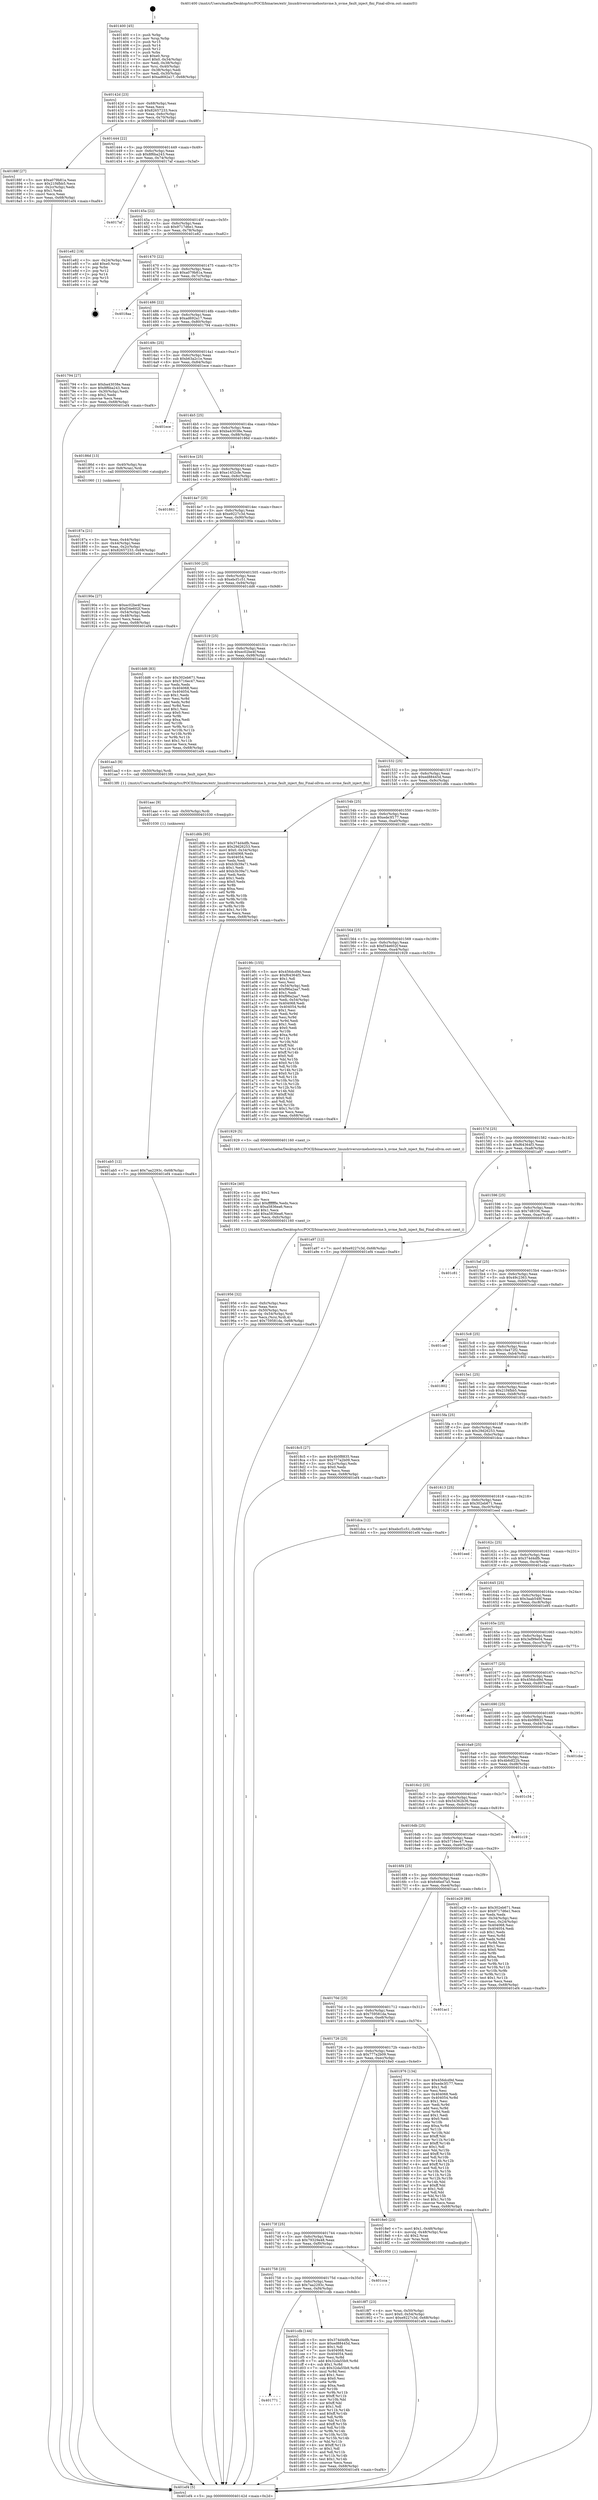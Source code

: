 digraph "0x401400" {
  label = "0x401400 (/mnt/c/Users/mathe/Desktop/tcc/POCII/binaries/extr_linuxdriversnvmehostnvme.h_nvme_fault_inject_fini_Final-ollvm.out::main(0))"
  labelloc = "t"
  node[shape=record]

  Entry [label="",width=0.3,height=0.3,shape=circle,fillcolor=black,style=filled]
  "0x40142d" [label="{
     0x40142d [23]\l
     | [instrs]\l
     &nbsp;&nbsp;0x40142d \<+3\>: mov -0x68(%rbp),%eax\l
     &nbsp;&nbsp;0x401430 \<+2\>: mov %eax,%ecx\l
     &nbsp;&nbsp;0x401432 \<+6\>: sub $0x82657233,%ecx\l
     &nbsp;&nbsp;0x401438 \<+3\>: mov %eax,-0x6c(%rbp)\l
     &nbsp;&nbsp;0x40143b \<+3\>: mov %ecx,-0x70(%rbp)\l
     &nbsp;&nbsp;0x40143e \<+6\>: je 000000000040188f \<main+0x48f\>\l
  }"]
  "0x40188f" [label="{
     0x40188f [27]\l
     | [instrs]\l
     &nbsp;&nbsp;0x40188f \<+5\>: mov $0xa079b81a,%eax\l
     &nbsp;&nbsp;0x401894 \<+5\>: mov $0x21f4fbb5,%ecx\l
     &nbsp;&nbsp;0x401899 \<+3\>: mov -0x2c(%rbp),%edx\l
     &nbsp;&nbsp;0x40189c \<+3\>: cmp $0x1,%edx\l
     &nbsp;&nbsp;0x40189f \<+3\>: cmovl %ecx,%eax\l
     &nbsp;&nbsp;0x4018a2 \<+3\>: mov %eax,-0x68(%rbp)\l
     &nbsp;&nbsp;0x4018a5 \<+5\>: jmp 0000000000401ef4 \<main+0xaf4\>\l
  }"]
  "0x401444" [label="{
     0x401444 [22]\l
     | [instrs]\l
     &nbsp;&nbsp;0x401444 \<+5\>: jmp 0000000000401449 \<main+0x49\>\l
     &nbsp;&nbsp;0x401449 \<+3\>: mov -0x6c(%rbp),%eax\l
     &nbsp;&nbsp;0x40144c \<+5\>: sub $0x8f6ba243,%eax\l
     &nbsp;&nbsp;0x401451 \<+3\>: mov %eax,-0x74(%rbp)\l
     &nbsp;&nbsp;0x401454 \<+6\>: je 00000000004017af \<main+0x3af\>\l
  }"]
  Exit [label="",width=0.3,height=0.3,shape=circle,fillcolor=black,style=filled,peripheries=2]
  "0x4017af" [label="{
     0x4017af\l
  }", style=dashed]
  "0x40145a" [label="{
     0x40145a [22]\l
     | [instrs]\l
     &nbsp;&nbsp;0x40145a \<+5\>: jmp 000000000040145f \<main+0x5f\>\l
     &nbsp;&nbsp;0x40145f \<+3\>: mov -0x6c(%rbp),%eax\l
     &nbsp;&nbsp;0x401462 \<+5\>: sub $0x9717d6e1,%eax\l
     &nbsp;&nbsp;0x401467 \<+3\>: mov %eax,-0x78(%rbp)\l
     &nbsp;&nbsp;0x40146a \<+6\>: je 0000000000401e82 \<main+0xa82\>\l
  }"]
  "0x401771" [label="{
     0x401771\l
  }", style=dashed]
  "0x401e82" [label="{
     0x401e82 [19]\l
     | [instrs]\l
     &nbsp;&nbsp;0x401e82 \<+3\>: mov -0x24(%rbp),%eax\l
     &nbsp;&nbsp;0x401e85 \<+7\>: add $0xe0,%rsp\l
     &nbsp;&nbsp;0x401e8c \<+1\>: pop %rbx\l
     &nbsp;&nbsp;0x401e8d \<+2\>: pop %r12\l
     &nbsp;&nbsp;0x401e8f \<+2\>: pop %r14\l
     &nbsp;&nbsp;0x401e91 \<+2\>: pop %r15\l
     &nbsp;&nbsp;0x401e93 \<+1\>: pop %rbp\l
     &nbsp;&nbsp;0x401e94 \<+1\>: ret\l
  }"]
  "0x401470" [label="{
     0x401470 [22]\l
     | [instrs]\l
     &nbsp;&nbsp;0x401470 \<+5\>: jmp 0000000000401475 \<main+0x75\>\l
     &nbsp;&nbsp;0x401475 \<+3\>: mov -0x6c(%rbp),%eax\l
     &nbsp;&nbsp;0x401478 \<+5\>: sub $0xa079b81a,%eax\l
     &nbsp;&nbsp;0x40147d \<+3\>: mov %eax,-0x7c(%rbp)\l
     &nbsp;&nbsp;0x401480 \<+6\>: je 00000000004018aa \<main+0x4aa\>\l
  }"]
  "0x401cdb" [label="{
     0x401cdb [144]\l
     | [instrs]\l
     &nbsp;&nbsp;0x401cdb \<+5\>: mov $0x374d4dfb,%eax\l
     &nbsp;&nbsp;0x401ce0 \<+5\>: mov $0xed88445d,%ecx\l
     &nbsp;&nbsp;0x401ce5 \<+2\>: mov $0x1,%dl\l
     &nbsp;&nbsp;0x401ce7 \<+7\>: mov 0x404068,%esi\l
     &nbsp;&nbsp;0x401cee \<+7\>: mov 0x404054,%edi\l
     &nbsp;&nbsp;0x401cf5 \<+3\>: mov %esi,%r8d\l
     &nbsp;&nbsp;0x401cf8 \<+7\>: add $0x32da55b9,%r8d\l
     &nbsp;&nbsp;0x401cff \<+4\>: sub $0x1,%r8d\l
     &nbsp;&nbsp;0x401d03 \<+7\>: sub $0x32da55b9,%r8d\l
     &nbsp;&nbsp;0x401d0a \<+4\>: imul %r8d,%esi\l
     &nbsp;&nbsp;0x401d0e \<+3\>: and $0x1,%esi\l
     &nbsp;&nbsp;0x401d11 \<+3\>: cmp $0x0,%esi\l
     &nbsp;&nbsp;0x401d14 \<+4\>: sete %r9b\l
     &nbsp;&nbsp;0x401d18 \<+3\>: cmp $0xa,%edi\l
     &nbsp;&nbsp;0x401d1b \<+4\>: setl %r10b\l
     &nbsp;&nbsp;0x401d1f \<+3\>: mov %r9b,%r11b\l
     &nbsp;&nbsp;0x401d22 \<+4\>: xor $0xff,%r11b\l
     &nbsp;&nbsp;0x401d26 \<+3\>: mov %r10b,%bl\l
     &nbsp;&nbsp;0x401d29 \<+3\>: xor $0xff,%bl\l
     &nbsp;&nbsp;0x401d2c \<+3\>: xor $0x1,%dl\l
     &nbsp;&nbsp;0x401d2f \<+3\>: mov %r11b,%r14b\l
     &nbsp;&nbsp;0x401d32 \<+4\>: and $0xff,%r14b\l
     &nbsp;&nbsp;0x401d36 \<+3\>: and %dl,%r9b\l
     &nbsp;&nbsp;0x401d39 \<+3\>: mov %bl,%r15b\l
     &nbsp;&nbsp;0x401d3c \<+4\>: and $0xff,%r15b\l
     &nbsp;&nbsp;0x401d40 \<+3\>: and %dl,%r10b\l
     &nbsp;&nbsp;0x401d43 \<+3\>: or %r9b,%r14b\l
     &nbsp;&nbsp;0x401d46 \<+3\>: or %r10b,%r15b\l
     &nbsp;&nbsp;0x401d49 \<+3\>: xor %r15b,%r14b\l
     &nbsp;&nbsp;0x401d4c \<+3\>: or %bl,%r11b\l
     &nbsp;&nbsp;0x401d4f \<+4\>: xor $0xff,%r11b\l
     &nbsp;&nbsp;0x401d53 \<+3\>: or $0x1,%dl\l
     &nbsp;&nbsp;0x401d56 \<+3\>: and %dl,%r11b\l
     &nbsp;&nbsp;0x401d59 \<+3\>: or %r11b,%r14b\l
     &nbsp;&nbsp;0x401d5c \<+4\>: test $0x1,%r14b\l
     &nbsp;&nbsp;0x401d60 \<+3\>: cmovne %ecx,%eax\l
     &nbsp;&nbsp;0x401d63 \<+3\>: mov %eax,-0x68(%rbp)\l
     &nbsp;&nbsp;0x401d66 \<+5\>: jmp 0000000000401ef4 \<main+0xaf4\>\l
  }"]
  "0x4018aa" [label="{
     0x4018aa\l
  }", style=dashed]
  "0x401486" [label="{
     0x401486 [22]\l
     | [instrs]\l
     &nbsp;&nbsp;0x401486 \<+5\>: jmp 000000000040148b \<main+0x8b\>\l
     &nbsp;&nbsp;0x40148b \<+3\>: mov -0x6c(%rbp),%eax\l
     &nbsp;&nbsp;0x40148e \<+5\>: sub $0xad692a17,%eax\l
     &nbsp;&nbsp;0x401493 \<+3\>: mov %eax,-0x80(%rbp)\l
     &nbsp;&nbsp;0x401496 \<+6\>: je 0000000000401794 \<main+0x394\>\l
  }"]
  "0x401758" [label="{
     0x401758 [25]\l
     | [instrs]\l
     &nbsp;&nbsp;0x401758 \<+5\>: jmp 000000000040175d \<main+0x35d\>\l
     &nbsp;&nbsp;0x40175d \<+3\>: mov -0x6c(%rbp),%eax\l
     &nbsp;&nbsp;0x401760 \<+5\>: sub $0x7aa2293c,%eax\l
     &nbsp;&nbsp;0x401765 \<+6\>: mov %eax,-0xf4(%rbp)\l
     &nbsp;&nbsp;0x40176b \<+6\>: je 0000000000401cdb \<main+0x8db\>\l
  }"]
  "0x401794" [label="{
     0x401794 [27]\l
     | [instrs]\l
     &nbsp;&nbsp;0x401794 \<+5\>: mov $0xba43038e,%eax\l
     &nbsp;&nbsp;0x401799 \<+5\>: mov $0x8f6ba243,%ecx\l
     &nbsp;&nbsp;0x40179e \<+3\>: mov -0x30(%rbp),%edx\l
     &nbsp;&nbsp;0x4017a1 \<+3\>: cmp $0x2,%edx\l
     &nbsp;&nbsp;0x4017a4 \<+3\>: cmovne %ecx,%eax\l
     &nbsp;&nbsp;0x4017a7 \<+3\>: mov %eax,-0x68(%rbp)\l
     &nbsp;&nbsp;0x4017aa \<+5\>: jmp 0000000000401ef4 \<main+0xaf4\>\l
  }"]
  "0x40149c" [label="{
     0x40149c [25]\l
     | [instrs]\l
     &nbsp;&nbsp;0x40149c \<+5\>: jmp 00000000004014a1 \<main+0xa1\>\l
     &nbsp;&nbsp;0x4014a1 \<+3\>: mov -0x6c(%rbp),%eax\l
     &nbsp;&nbsp;0x4014a4 \<+5\>: sub $0xb63a2c1e,%eax\l
     &nbsp;&nbsp;0x4014a9 \<+6\>: mov %eax,-0x84(%rbp)\l
     &nbsp;&nbsp;0x4014af \<+6\>: je 0000000000401ece \<main+0xace\>\l
  }"]
  "0x401ef4" [label="{
     0x401ef4 [5]\l
     | [instrs]\l
     &nbsp;&nbsp;0x401ef4 \<+5\>: jmp 000000000040142d \<main+0x2d\>\l
  }"]
  "0x401400" [label="{
     0x401400 [45]\l
     | [instrs]\l
     &nbsp;&nbsp;0x401400 \<+1\>: push %rbp\l
     &nbsp;&nbsp;0x401401 \<+3\>: mov %rsp,%rbp\l
     &nbsp;&nbsp;0x401404 \<+2\>: push %r15\l
     &nbsp;&nbsp;0x401406 \<+2\>: push %r14\l
     &nbsp;&nbsp;0x401408 \<+2\>: push %r12\l
     &nbsp;&nbsp;0x40140a \<+1\>: push %rbx\l
     &nbsp;&nbsp;0x40140b \<+7\>: sub $0xe0,%rsp\l
     &nbsp;&nbsp;0x401412 \<+7\>: movl $0x0,-0x34(%rbp)\l
     &nbsp;&nbsp;0x401419 \<+3\>: mov %edi,-0x38(%rbp)\l
     &nbsp;&nbsp;0x40141c \<+4\>: mov %rsi,-0x40(%rbp)\l
     &nbsp;&nbsp;0x401420 \<+3\>: mov -0x38(%rbp),%edi\l
     &nbsp;&nbsp;0x401423 \<+3\>: mov %edi,-0x30(%rbp)\l
     &nbsp;&nbsp;0x401426 \<+7\>: movl $0xad692a17,-0x68(%rbp)\l
  }"]
  "0x401cca" [label="{
     0x401cca\l
  }", style=dashed]
  "0x401ece" [label="{
     0x401ece\l
  }", style=dashed]
  "0x4014b5" [label="{
     0x4014b5 [25]\l
     | [instrs]\l
     &nbsp;&nbsp;0x4014b5 \<+5\>: jmp 00000000004014ba \<main+0xba\>\l
     &nbsp;&nbsp;0x4014ba \<+3\>: mov -0x6c(%rbp),%eax\l
     &nbsp;&nbsp;0x4014bd \<+5\>: sub $0xba43038e,%eax\l
     &nbsp;&nbsp;0x4014c2 \<+6\>: mov %eax,-0x88(%rbp)\l
     &nbsp;&nbsp;0x4014c8 \<+6\>: je 000000000040186d \<main+0x46d\>\l
  }"]
  "0x401ab5" [label="{
     0x401ab5 [12]\l
     | [instrs]\l
     &nbsp;&nbsp;0x401ab5 \<+7\>: movl $0x7aa2293c,-0x68(%rbp)\l
     &nbsp;&nbsp;0x401abc \<+5\>: jmp 0000000000401ef4 \<main+0xaf4\>\l
  }"]
  "0x40186d" [label="{
     0x40186d [13]\l
     | [instrs]\l
     &nbsp;&nbsp;0x40186d \<+4\>: mov -0x40(%rbp),%rax\l
     &nbsp;&nbsp;0x401871 \<+4\>: mov 0x8(%rax),%rdi\l
     &nbsp;&nbsp;0x401875 \<+5\>: call 0000000000401060 \<atoi@plt\>\l
     | [calls]\l
     &nbsp;&nbsp;0x401060 \{1\} (unknown)\l
  }"]
  "0x4014ce" [label="{
     0x4014ce [25]\l
     | [instrs]\l
     &nbsp;&nbsp;0x4014ce \<+5\>: jmp 00000000004014d3 \<main+0xd3\>\l
     &nbsp;&nbsp;0x4014d3 \<+3\>: mov -0x6c(%rbp),%eax\l
     &nbsp;&nbsp;0x4014d6 \<+5\>: sub $0xe1452cfe,%eax\l
     &nbsp;&nbsp;0x4014db \<+6\>: mov %eax,-0x8c(%rbp)\l
     &nbsp;&nbsp;0x4014e1 \<+6\>: je 0000000000401861 \<main+0x461\>\l
  }"]
  "0x40187a" [label="{
     0x40187a [21]\l
     | [instrs]\l
     &nbsp;&nbsp;0x40187a \<+3\>: mov %eax,-0x44(%rbp)\l
     &nbsp;&nbsp;0x40187d \<+3\>: mov -0x44(%rbp),%eax\l
     &nbsp;&nbsp;0x401880 \<+3\>: mov %eax,-0x2c(%rbp)\l
     &nbsp;&nbsp;0x401883 \<+7\>: movl $0x82657233,-0x68(%rbp)\l
     &nbsp;&nbsp;0x40188a \<+5\>: jmp 0000000000401ef4 \<main+0xaf4\>\l
  }"]
  "0x401aac" [label="{
     0x401aac [9]\l
     | [instrs]\l
     &nbsp;&nbsp;0x401aac \<+4\>: mov -0x50(%rbp),%rdi\l
     &nbsp;&nbsp;0x401ab0 \<+5\>: call 0000000000401030 \<free@plt\>\l
     | [calls]\l
     &nbsp;&nbsp;0x401030 \{1\} (unknown)\l
  }"]
  "0x401861" [label="{
     0x401861\l
  }", style=dashed]
  "0x4014e7" [label="{
     0x4014e7 [25]\l
     | [instrs]\l
     &nbsp;&nbsp;0x4014e7 \<+5\>: jmp 00000000004014ec \<main+0xec\>\l
     &nbsp;&nbsp;0x4014ec \<+3\>: mov -0x6c(%rbp),%eax\l
     &nbsp;&nbsp;0x4014ef \<+5\>: sub $0xe9227c3d,%eax\l
     &nbsp;&nbsp;0x4014f4 \<+6\>: mov %eax,-0x90(%rbp)\l
     &nbsp;&nbsp;0x4014fa \<+6\>: je 000000000040190e \<main+0x50e\>\l
  }"]
  "0x401956" [label="{
     0x401956 [32]\l
     | [instrs]\l
     &nbsp;&nbsp;0x401956 \<+6\>: mov -0xfc(%rbp),%ecx\l
     &nbsp;&nbsp;0x40195c \<+3\>: imul %eax,%ecx\l
     &nbsp;&nbsp;0x40195f \<+4\>: mov -0x50(%rbp),%rsi\l
     &nbsp;&nbsp;0x401963 \<+4\>: movslq -0x54(%rbp),%rdi\l
     &nbsp;&nbsp;0x401967 \<+3\>: mov %ecx,(%rsi,%rdi,4)\l
     &nbsp;&nbsp;0x40196a \<+7\>: movl $0x759581da,-0x68(%rbp)\l
     &nbsp;&nbsp;0x401971 \<+5\>: jmp 0000000000401ef4 \<main+0xaf4\>\l
  }"]
  "0x40190e" [label="{
     0x40190e [27]\l
     | [instrs]\l
     &nbsp;&nbsp;0x40190e \<+5\>: mov $0xec02be4f,%eax\l
     &nbsp;&nbsp;0x401913 \<+5\>: mov $0xf34e602f,%ecx\l
     &nbsp;&nbsp;0x401918 \<+3\>: mov -0x54(%rbp),%edx\l
     &nbsp;&nbsp;0x40191b \<+3\>: cmp -0x48(%rbp),%edx\l
     &nbsp;&nbsp;0x40191e \<+3\>: cmovl %ecx,%eax\l
     &nbsp;&nbsp;0x401921 \<+3\>: mov %eax,-0x68(%rbp)\l
     &nbsp;&nbsp;0x401924 \<+5\>: jmp 0000000000401ef4 \<main+0xaf4\>\l
  }"]
  "0x401500" [label="{
     0x401500 [25]\l
     | [instrs]\l
     &nbsp;&nbsp;0x401500 \<+5\>: jmp 0000000000401505 \<main+0x105\>\l
     &nbsp;&nbsp;0x401505 \<+3\>: mov -0x6c(%rbp),%eax\l
     &nbsp;&nbsp;0x401508 \<+5\>: sub $0xebcf1c51,%eax\l
     &nbsp;&nbsp;0x40150d \<+6\>: mov %eax,-0x94(%rbp)\l
     &nbsp;&nbsp;0x401513 \<+6\>: je 0000000000401dd6 \<main+0x9d6\>\l
  }"]
  "0x40192e" [label="{
     0x40192e [40]\l
     | [instrs]\l
     &nbsp;&nbsp;0x40192e \<+5\>: mov $0x2,%ecx\l
     &nbsp;&nbsp;0x401933 \<+1\>: cltd\l
     &nbsp;&nbsp;0x401934 \<+2\>: idiv %ecx\l
     &nbsp;&nbsp;0x401936 \<+6\>: imul $0xfffffffe,%edx,%ecx\l
     &nbsp;&nbsp;0x40193c \<+6\>: sub $0xa5836ea6,%ecx\l
     &nbsp;&nbsp;0x401942 \<+3\>: add $0x1,%ecx\l
     &nbsp;&nbsp;0x401945 \<+6\>: add $0xa5836ea6,%ecx\l
     &nbsp;&nbsp;0x40194b \<+6\>: mov %ecx,-0xfc(%rbp)\l
     &nbsp;&nbsp;0x401951 \<+5\>: call 0000000000401160 \<next_i\>\l
     | [calls]\l
     &nbsp;&nbsp;0x401160 \{1\} (/mnt/c/Users/mathe/Desktop/tcc/POCII/binaries/extr_linuxdriversnvmehostnvme.h_nvme_fault_inject_fini_Final-ollvm.out::next_i)\l
  }"]
  "0x401dd6" [label="{
     0x401dd6 [83]\l
     | [instrs]\l
     &nbsp;&nbsp;0x401dd6 \<+5\>: mov $0x302eb671,%eax\l
     &nbsp;&nbsp;0x401ddb \<+5\>: mov $0x5716ec47,%ecx\l
     &nbsp;&nbsp;0x401de0 \<+2\>: xor %edx,%edx\l
     &nbsp;&nbsp;0x401de2 \<+7\>: mov 0x404068,%esi\l
     &nbsp;&nbsp;0x401de9 \<+7\>: mov 0x404054,%edi\l
     &nbsp;&nbsp;0x401df0 \<+3\>: sub $0x1,%edx\l
     &nbsp;&nbsp;0x401df3 \<+3\>: mov %esi,%r8d\l
     &nbsp;&nbsp;0x401df6 \<+3\>: add %edx,%r8d\l
     &nbsp;&nbsp;0x401df9 \<+4\>: imul %r8d,%esi\l
     &nbsp;&nbsp;0x401dfd \<+3\>: and $0x1,%esi\l
     &nbsp;&nbsp;0x401e00 \<+3\>: cmp $0x0,%esi\l
     &nbsp;&nbsp;0x401e03 \<+4\>: sete %r9b\l
     &nbsp;&nbsp;0x401e07 \<+3\>: cmp $0xa,%edi\l
     &nbsp;&nbsp;0x401e0a \<+4\>: setl %r10b\l
     &nbsp;&nbsp;0x401e0e \<+3\>: mov %r9b,%r11b\l
     &nbsp;&nbsp;0x401e11 \<+3\>: and %r10b,%r11b\l
     &nbsp;&nbsp;0x401e14 \<+3\>: xor %r10b,%r9b\l
     &nbsp;&nbsp;0x401e17 \<+3\>: or %r9b,%r11b\l
     &nbsp;&nbsp;0x401e1a \<+4\>: test $0x1,%r11b\l
     &nbsp;&nbsp;0x401e1e \<+3\>: cmovne %ecx,%eax\l
     &nbsp;&nbsp;0x401e21 \<+3\>: mov %eax,-0x68(%rbp)\l
     &nbsp;&nbsp;0x401e24 \<+5\>: jmp 0000000000401ef4 \<main+0xaf4\>\l
  }"]
  "0x401519" [label="{
     0x401519 [25]\l
     | [instrs]\l
     &nbsp;&nbsp;0x401519 \<+5\>: jmp 000000000040151e \<main+0x11e\>\l
     &nbsp;&nbsp;0x40151e \<+3\>: mov -0x6c(%rbp),%eax\l
     &nbsp;&nbsp;0x401521 \<+5\>: sub $0xec02be4f,%eax\l
     &nbsp;&nbsp;0x401526 \<+6\>: mov %eax,-0x98(%rbp)\l
     &nbsp;&nbsp;0x40152c \<+6\>: je 0000000000401aa3 \<main+0x6a3\>\l
  }"]
  "0x4018f7" [label="{
     0x4018f7 [23]\l
     | [instrs]\l
     &nbsp;&nbsp;0x4018f7 \<+4\>: mov %rax,-0x50(%rbp)\l
     &nbsp;&nbsp;0x4018fb \<+7\>: movl $0x0,-0x54(%rbp)\l
     &nbsp;&nbsp;0x401902 \<+7\>: movl $0xe9227c3d,-0x68(%rbp)\l
     &nbsp;&nbsp;0x401909 \<+5\>: jmp 0000000000401ef4 \<main+0xaf4\>\l
  }"]
  "0x401aa3" [label="{
     0x401aa3 [9]\l
     | [instrs]\l
     &nbsp;&nbsp;0x401aa3 \<+4\>: mov -0x50(%rbp),%rdi\l
     &nbsp;&nbsp;0x401aa7 \<+5\>: call 00000000004013f0 \<nvme_fault_inject_fini\>\l
     | [calls]\l
     &nbsp;&nbsp;0x4013f0 \{1\} (/mnt/c/Users/mathe/Desktop/tcc/POCII/binaries/extr_linuxdriversnvmehostnvme.h_nvme_fault_inject_fini_Final-ollvm.out::nvme_fault_inject_fini)\l
  }"]
  "0x401532" [label="{
     0x401532 [25]\l
     | [instrs]\l
     &nbsp;&nbsp;0x401532 \<+5\>: jmp 0000000000401537 \<main+0x137\>\l
     &nbsp;&nbsp;0x401537 \<+3\>: mov -0x6c(%rbp),%eax\l
     &nbsp;&nbsp;0x40153a \<+5\>: sub $0xed88445d,%eax\l
     &nbsp;&nbsp;0x40153f \<+6\>: mov %eax,-0x9c(%rbp)\l
     &nbsp;&nbsp;0x401545 \<+6\>: je 0000000000401d6b \<main+0x96b\>\l
  }"]
  "0x40173f" [label="{
     0x40173f [25]\l
     | [instrs]\l
     &nbsp;&nbsp;0x40173f \<+5\>: jmp 0000000000401744 \<main+0x344\>\l
     &nbsp;&nbsp;0x401744 \<+3\>: mov -0x6c(%rbp),%eax\l
     &nbsp;&nbsp;0x401747 \<+5\>: sub $0x79329e48,%eax\l
     &nbsp;&nbsp;0x40174c \<+6\>: mov %eax,-0xf0(%rbp)\l
     &nbsp;&nbsp;0x401752 \<+6\>: je 0000000000401cca \<main+0x8ca\>\l
  }"]
  "0x401d6b" [label="{
     0x401d6b [95]\l
     | [instrs]\l
     &nbsp;&nbsp;0x401d6b \<+5\>: mov $0x374d4dfb,%eax\l
     &nbsp;&nbsp;0x401d70 \<+5\>: mov $0x29d26253,%ecx\l
     &nbsp;&nbsp;0x401d75 \<+7\>: movl $0x0,-0x34(%rbp)\l
     &nbsp;&nbsp;0x401d7c \<+7\>: mov 0x404068,%edx\l
     &nbsp;&nbsp;0x401d83 \<+7\>: mov 0x404054,%esi\l
     &nbsp;&nbsp;0x401d8a \<+2\>: mov %edx,%edi\l
     &nbsp;&nbsp;0x401d8c \<+6\>: sub $0xb3b39a71,%edi\l
     &nbsp;&nbsp;0x401d92 \<+3\>: sub $0x1,%edi\l
     &nbsp;&nbsp;0x401d95 \<+6\>: add $0xb3b39a71,%edi\l
     &nbsp;&nbsp;0x401d9b \<+3\>: imul %edi,%edx\l
     &nbsp;&nbsp;0x401d9e \<+3\>: and $0x1,%edx\l
     &nbsp;&nbsp;0x401da1 \<+3\>: cmp $0x0,%edx\l
     &nbsp;&nbsp;0x401da4 \<+4\>: sete %r8b\l
     &nbsp;&nbsp;0x401da8 \<+3\>: cmp $0xa,%esi\l
     &nbsp;&nbsp;0x401dab \<+4\>: setl %r9b\l
     &nbsp;&nbsp;0x401daf \<+3\>: mov %r8b,%r10b\l
     &nbsp;&nbsp;0x401db2 \<+3\>: and %r9b,%r10b\l
     &nbsp;&nbsp;0x401db5 \<+3\>: xor %r9b,%r8b\l
     &nbsp;&nbsp;0x401db8 \<+3\>: or %r8b,%r10b\l
     &nbsp;&nbsp;0x401dbb \<+4\>: test $0x1,%r10b\l
     &nbsp;&nbsp;0x401dbf \<+3\>: cmovne %ecx,%eax\l
     &nbsp;&nbsp;0x401dc2 \<+3\>: mov %eax,-0x68(%rbp)\l
     &nbsp;&nbsp;0x401dc5 \<+5\>: jmp 0000000000401ef4 \<main+0xaf4\>\l
  }"]
  "0x40154b" [label="{
     0x40154b [25]\l
     | [instrs]\l
     &nbsp;&nbsp;0x40154b \<+5\>: jmp 0000000000401550 \<main+0x150\>\l
     &nbsp;&nbsp;0x401550 \<+3\>: mov -0x6c(%rbp),%eax\l
     &nbsp;&nbsp;0x401553 \<+5\>: sub $0xede3f177,%eax\l
     &nbsp;&nbsp;0x401558 \<+6\>: mov %eax,-0xa0(%rbp)\l
     &nbsp;&nbsp;0x40155e \<+6\>: je 00000000004019fc \<main+0x5fc\>\l
  }"]
  "0x4018e0" [label="{
     0x4018e0 [23]\l
     | [instrs]\l
     &nbsp;&nbsp;0x4018e0 \<+7\>: movl $0x1,-0x48(%rbp)\l
     &nbsp;&nbsp;0x4018e7 \<+4\>: movslq -0x48(%rbp),%rax\l
     &nbsp;&nbsp;0x4018eb \<+4\>: shl $0x2,%rax\l
     &nbsp;&nbsp;0x4018ef \<+3\>: mov %rax,%rdi\l
     &nbsp;&nbsp;0x4018f2 \<+5\>: call 0000000000401050 \<malloc@plt\>\l
     | [calls]\l
     &nbsp;&nbsp;0x401050 \{1\} (unknown)\l
  }"]
  "0x4019fc" [label="{
     0x4019fc [155]\l
     | [instrs]\l
     &nbsp;&nbsp;0x4019fc \<+5\>: mov $0x456dcd9d,%eax\l
     &nbsp;&nbsp;0x401a01 \<+5\>: mov $0xf64364f3,%ecx\l
     &nbsp;&nbsp;0x401a06 \<+2\>: mov $0x1,%dl\l
     &nbsp;&nbsp;0x401a08 \<+2\>: xor %esi,%esi\l
     &nbsp;&nbsp;0x401a0a \<+3\>: mov -0x54(%rbp),%edi\l
     &nbsp;&nbsp;0x401a0d \<+6\>: add $0xf96a2aa7,%edi\l
     &nbsp;&nbsp;0x401a13 \<+3\>: add $0x1,%edi\l
     &nbsp;&nbsp;0x401a16 \<+6\>: sub $0xf96a2aa7,%edi\l
     &nbsp;&nbsp;0x401a1c \<+3\>: mov %edi,-0x54(%rbp)\l
     &nbsp;&nbsp;0x401a1f \<+7\>: mov 0x404068,%edi\l
     &nbsp;&nbsp;0x401a26 \<+8\>: mov 0x404054,%r8d\l
     &nbsp;&nbsp;0x401a2e \<+3\>: sub $0x1,%esi\l
     &nbsp;&nbsp;0x401a31 \<+3\>: mov %edi,%r9d\l
     &nbsp;&nbsp;0x401a34 \<+3\>: add %esi,%r9d\l
     &nbsp;&nbsp;0x401a37 \<+4\>: imul %r9d,%edi\l
     &nbsp;&nbsp;0x401a3b \<+3\>: and $0x1,%edi\l
     &nbsp;&nbsp;0x401a3e \<+3\>: cmp $0x0,%edi\l
     &nbsp;&nbsp;0x401a41 \<+4\>: sete %r10b\l
     &nbsp;&nbsp;0x401a45 \<+4\>: cmp $0xa,%r8d\l
     &nbsp;&nbsp;0x401a49 \<+4\>: setl %r11b\l
     &nbsp;&nbsp;0x401a4d \<+3\>: mov %r10b,%bl\l
     &nbsp;&nbsp;0x401a50 \<+3\>: xor $0xff,%bl\l
     &nbsp;&nbsp;0x401a53 \<+3\>: mov %r11b,%r14b\l
     &nbsp;&nbsp;0x401a56 \<+4\>: xor $0xff,%r14b\l
     &nbsp;&nbsp;0x401a5a \<+3\>: xor $0x0,%dl\l
     &nbsp;&nbsp;0x401a5d \<+3\>: mov %bl,%r15b\l
     &nbsp;&nbsp;0x401a60 \<+4\>: and $0x0,%r15b\l
     &nbsp;&nbsp;0x401a64 \<+3\>: and %dl,%r10b\l
     &nbsp;&nbsp;0x401a67 \<+3\>: mov %r14b,%r12b\l
     &nbsp;&nbsp;0x401a6a \<+4\>: and $0x0,%r12b\l
     &nbsp;&nbsp;0x401a6e \<+3\>: and %dl,%r11b\l
     &nbsp;&nbsp;0x401a71 \<+3\>: or %r10b,%r15b\l
     &nbsp;&nbsp;0x401a74 \<+3\>: or %r11b,%r12b\l
     &nbsp;&nbsp;0x401a77 \<+3\>: xor %r12b,%r15b\l
     &nbsp;&nbsp;0x401a7a \<+3\>: or %r14b,%bl\l
     &nbsp;&nbsp;0x401a7d \<+3\>: xor $0xff,%bl\l
     &nbsp;&nbsp;0x401a80 \<+3\>: or $0x0,%dl\l
     &nbsp;&nbsp;0x401a83 \<+2\>: and %dl,%bl\l
     &nbsp;&nbsp;0x401a85 \<+3\>: or %bl,%r15b\l
     &nbsp;&nbsp;0x401a88 \<+4\>: test $0x1,%r15b\l
     &nbsp;&nbsp;0x401a8c \<+3\>: cmovne %ecx,%eax\l
     &nbsp;&nbsp;0x401a8f \<+3\>: mov %eax,-0x68(%rbp)\l
     &nbsp;&nbsp;0x401a92 \<+5\>: jmp 0000000000401ef4 \<main+0xaf4\>\l
  }"]
  "0x401564" [label="{
     0x401564 [25]\l
     | [instrs]\l
     &nbsp;&nbsp;0x401564 \<+5\>: jmp 0000000000401569 \<main+0x169\>\l
     &nbsp;&nbsp;0x401569 \<+3\>: mov -0x6c(%rbp),%eax\l
     &nbsp;&nbsp;0x40156c \<+5\>: sub $0xf34e602f,%eax\l
     &nbsp;&nbsp;0x401571 \<+6\>: mov %eax,-0xa4(%rbp)\l
     &nbsp;&nbsp;0x401577 \<+6\>: je 0000000000401929 \<main+0x529\>\l
  }"]
  "0x401726" [label="{
     0x401726 [25]\l
     | [instrs]\l
     &nbsp;&nbsp;0x401726 \<+5\>: jmp 000000000040172b \<main+0x32b\>\l
     &nbsp;&nbsp;0x40172b \<+3\>: mov -0x6c(%rbp),%eax\l
     &nbsp;&nbsp;0x40172e \<+5\>: sub $0x777a2b09,%eax\l
     &nbsp;&nbsp;0x401733 \<+6\>: mov %eax,-0xec(%rbp)\l
     &nbsp;&nbsp;0x401739 \<+6\>: je 00000000004018e0 \<main+0x4e0\>\l
  }"]
  "0x401929" [label="{
     0x401929 [5]\l
     | [instrs]\l
     &nbsp;&nbsp;0x401929 \<+5\>: call 0000000000401160 \<next_i\>\l
     | [calls]\l
     &nbsp;&nbsp;0x401160 \{1\} (/mnt/c/Users/mathe/Desktop/tcc/POCII/binaries/extr_linuxdriversnvmehostnvme.h_nvme_fault_inject_fini_Final-ollvm.out::next_i)\l
  }"]
  "0x40157d" [label="{
     0x40157d [25]\l
     | [instrs]\l
     &nbsp;&nbsp;0x40157d \<+5\>: jmp 0000000000401582 \<main+0x182\>\l
     &nbsp;&nbsp;0x401582 \<+3\>: mov -0x6c(%rbp),%eax\l
     &nbsp;&nbsp;0x401585 \<+5\>: sub $0xf64364f3,%eax\l
     &nbsp;&nbsp;0x40158a \<+6\>: mov %eax,-0xa8(%rbp)\l
     &nbsp;&nbsp;0x401590 \<+6\>: je 0000000000401a97 \<main+0x697\>\l
  }"]
  "0x401976" [label="{
     0x401976 [134]\l
     | [instrs]\l
     &nbsp;&nbsp;0x401976 \<+5\>: mov $0x456dcd9d,%eax\l
     &nbsp;&nbsp;0x40197b \<+5\>: mov $0xede3f177,%ecx\l
     &nbsp;&nbsp;0x401980 \<+2\>: mov $0x1,%dl\l
     &nbsp;&nbsp;0x401982 \<+2\>: xor %esi,%esi\l
     &nbsp;&nbsp;0x401984 \<+7\>: mov 0x404068,%edi\l
     &nbsp;&nbsp;0x40198b \<+8\>: mov 0x404054,%r8d\l
     &nbsp;&nbsp;0x401993 \<+3\>: sub $0x1,%esi\l
     &nbsp;&nbsp;0x401996 \<+3\>: mov %edi,%r9d\l
     &nbsp;&nbsp;0x401999 \<+3\>: add %esi,%r9d\l
     &nbsp;&nbsp;0x40199c \<+4\>: imul %r9d,%edi\l
     &nbsp;&nbsp;0x4019a0 \<+3\>: and $0x1,%edi\l
     &nbsp;&nbsp;0x4019a3 \<+3\>: cmp $0x0,%edi\l
     &nbsp;&nbsp;0x4019a6 \<+4\>: sete %r10b\l
     &nbsp;&nbsp;0x4019aa \<+4\>: cmp $0xa,%r8d\l
     &nbsp;&nbsp;0x4019ae \<+4\>: setl %r11b\l
     &nbsp;&nbsp;0x4019b2 \<+3\>: mov %r10b,%bl\l
     &nbsp;&nbsp;0x4019b5 \<+3\>: xor $0xff,%bl\l
     &nbsp;&nbsp;0x4019b8 \<+3\>: mov %r11b,%r14b\l
     &nbsp;&nbsp;0x4019bb \<+4\>: xor $0xff,%r14b\l
     &nbsp;&nbsp;0x4019bf \<+3\>: xor $0x1,%dl\l
     &nbsp;&nbsp;0x4019c2 \<+3\>: mov %bl,%r15b\l
     &nbsp;&nbsp;0x4019c5 \<+4\>: and $0xff,%r15b\l
     &nbsp;&nbsp;0x4019c9 \<+3\>: and %dl,%r10b\l
     &nbsp;&nbsp;0x4019cc \<+3\>: mov %r14b,%r12b\l
     &nbsp;&nbsp;0x4019cf \<+4\>: and $0xff,%r12b\l
     &nbsp;&nbsp;0x4019d3 \<+3\>: and %dl,%r11b\l
     &nbsp;&nbsp;0x4019d6 \<+3\>: or %r10b,%r15b\l
     &nbsp;&nbsp;0x4019d9 \<+3\>: or %r11b,%r12b\l
     &nbsp;&nbsp;0x4019dc \<+3\>: xor %r12b,%r15b\l
     &nbsp;&nbsp;0x4019df \<+3\>: or %r14b,%bl\l
     &nbsp;&nbsp;0x4019e2 \<+3\>: xor $0xff,%bl\l
     &nbsp;&nbsp;0x4019e5 \<+3\>: or $0x1,%dl\l
     &nbsp;&nbsp;0x4019e8 \<+2\>: and %dl,%bl\l
     &nbsp;&nbsp;0x4019ea \<+3\>: or %bl,%r15b\l
     &nbsp;&nbsp;0x4019ed \<+4\>: test $0x1,%r15b\l
     &nbsp;&nbsp;0x4019f1 \<+3\>: cmovne %ecx,%eax\l
     &nbsp;&nbsp;0x4019f4 \<+3\>: mov %eax,-0x68(%rbp)\l
     &nbsp;&nbsp;0x4019f7 \<+5\>: jmp 0000000000401ef4 \<main+0xaf4\>\l
  }"]
  "0x401a97" [label="{
     0x401a97 [12]\l
     | [instrs]\l
     &nbsp;&nbsp;0x401a97 \<+7\>: movl $0xe9227c3d,-0x68(%rbp)\l
     &nbsp;&nbsp;0x401a9e \<+5\>: jmp 0000000000401ef4 \<main+0xaf4\>\l
  }"]
  "0x401596" [label="{
     0x401596 [25]\l
     | [instrs]\l
     &nbsp;&nbsp;0x401596 \<+5\>: jmp 000000000040159b \<main+0x19b\>\l
     &nbsp;&nbsp;0x40159b \<+3\>: mov -0x6c(%rbp),%eax\l
     &nbsp;&nbsp;0x40159e \<+5\>: sub $0x7d8336,%eax\l
     &nbsp;&nbsp;0x4015a3 \<+6\>: mov %eax,-0xac(%rbp)\l
     &nbsp;&nbsp;0x4015a9 \<+6\>: je 0000000000401c81 \<main+0x881\>\l
  }"]
  "0x40170d" [label="{
     0x40170d [25]\l
     | [instrs]\l
     &nbsp;&nbsp;0x40170d \<+5\>: jmp 0000000000401712 \<main+0x312\>\l
     &nbsp;&nbsp;0x401712 \<+3\>: mov -0x6c(%rbp),%eax\l
     &nbsp;&nbsp;0x401715 \<+5\>: sub $0x759581da,%eax\l
     &nbsp;&nbsp;0x40171a \<+6\>: mov %eax,-0xe8(%rbp)\l
     &nbsp;&nbsp;0x401720 \<+6\>: je 0000000000401976 \<main+0x576\>\l
  }"]
  "0x401c81" [label="{
     0x401c81\l
  }", style=dashed]
  "0x4015af" [label="{
     0x4015af [25]\l
     | [instrs]\l
     &nbsp;&nbsp;0x4015af \<+5\>: jmp 00000000004015b4 \<main+0x1b4\>\l
     &nbsp;&nbsp;0x4015b4 \<+3\>: mov -0x6c(%rbp),%eax\l
     &nbsp;&nbsp;0x4015b7 \<+5\>: sub $0x49c2363,%eax\l
     &nbsp;&nbsp;0x4015bc \<+6\>: mov %eax,-0xb0(%rbp)\l
     &nbsp;&nbsp;0x4015c2 \<+6\>: je 0000000000401ca0 \<main+0x8a0\>\l
  }"]
  "0x401ac1" [label="{
     0x401ac1\l
  }", style=dashed]
  "0x401ca0" [label="{
     0x401ca0\l
  }", style=dashed]
  "0x4015c8" [label="{
     0x4015c8 [25]\l
     | [instrs]\l
     &nbsp;&nbsp;0x4015c8 \<+5\>: jmp 00000000004015cd \<main+0x1cd\>\l
     &nbsp;&nbsp;0x4015cd \<+3\>: mov -0x6c(%rbp),%eax\l
     &nbsp;&nbsp;0x4015d0 \<+5\>: sub $0x10a472f2,%eax\l
     &nbsp;&nbsp;0x4015d5 \<+6\>: mov %eax,-0xb4(%rbp)\l
     &nbsp;&nbsp;0x4015db \<+6\>: je 0000000000401802 \<main+0x402\>\l
  }"]
  "0x4016f4" [label="{
     0x4016f4 [25]\l
     | [instrs]\l
     &nbsp;&nbsp;0x4016f4 \<+5\>: jmp 00000000004016f9 \<main+0x2f9\>\l
     &nbsp;&nbsp;0x4016f9 \<+3\>: mov -0x6c(%rbp),%eax\l
     &nbsp;&nbsp;0x4016fc \<+5\>: sub $0x646ed7a5,%eax\l
     &nbsp;&nbsp;0x401701 \<+6\>: mov %eax,-0xe4(%rbp)\l
     &nbsp;&nbsp;0x401707 \<+6\>: je 0000000000401ac1 \<main+0x6c1\>\l
  }"]
  "0x401802" [label="{
     0x401802\l
  }", style=dashed]
  "0x4015e1" [label="{
     0x4015e1 [25]\l
     | [instrs]\l
     &nbsp;&nbsp;0x4015e1 \<+5\>: jmp 00000000004015e6 \<main+0x1e6\>\l
     &nbsp;&nbsp;0x4015e6 \<+3\>: mov -0x6c(%rbp),%eax\l
     &nbsp;&nbsp;0x4015e9 \<+5\>: sub $0x21f4fbb5,%eax\l
     &nbsp;&nbsp;0x4015ee \<+6\>: mov %eax,-0xb8(%rbp)\l
     &nbsp;&nbsp;0x4015f4 \<+6\>: je 00000000004018c5 \<main+0x4c5\>\l
  }"]
  "0x401e29" [label="{
     0x401e29 [89]\l
     | [instrs]\l
     &nbsp;&nbsp;0x401e29 \<+5\>: mov $0x302eb671,%eax\l
     &nbsp;&nbsp;0x401e2e \<+5\>: mov $0x9717d6e1,%ecx\l
     &nbsp;&nbsp;0x401e33 \<+2\>: xor %edx,%edx\l
     &nbsp;&nbsp;0x401e35 \<+3\>: mov -0x34(%rbp),%esi\l
     &nbsp;&nbsp;0x401e38 \<+3\>: mov %esi,-0x24(%rbp)\l
     &nbsp;&nbsp;0x401e3b \<+7\>: mov 0x404068,%esi\l
     &nbsp;&nbsp;0x401e42 \<+7\>: mov 0x404054,%edi\l
     &nbsp;&nbsp;0x401e49 \<+3\>: sub $0x1,%edx\l
     &nbsp;&nbsp;0x401e4c \<+3\>: mov %esi,%r8d\l
     &nbsp;&nbsp;0x401e4f \<+3\>: add %edx,%r8d\l
     &nbsp;&nbsp;0x401e52 \<+4\>: imul %r8d,%esi\l
     &nbsp;&nbsp;0x401e56 \<+3\>: and $0x1,%esi\l
     &nbsp;&nbsp;0x401e59 \<+3\>: cmp $0x0,%esi\l
     &nbsp;&nbsp;0x401e5c \<+4\>: sete %r9b\l
     &nbsp;&nbsp;0x401e60 \<+3\>: cmp $0xa,%edi\l
     &nbsp;&nbsp;0x401e63 \<+4\>: setl %r10b\l
     &nbsp;&nbsp;0x401e67 \<+3\>: mov %r9b,%r11b\l
     &nbsp;&nbsp;0x401e6a \<+3\>: and %r10b,%r11b\l
     &nbsp;&nbsp;0x401e6d \<+3\>: xor %r10b,%r9b\l
     &nbsp;&nbsp;0x401e70 \<+3\>: or %r9b,%r11b\l
     &nbsp;&nbsp;0x401e73 \<+4\>: test $0x1,%r11b\l
     &nbsp;&nbsp;0x401e77 \<+3\>: cmovne %ecx,%eax\l
     &nbsp;&nbsp;0x401e7a \<+3\>: mov %eax,-0x68(%rbp)\l
     &nbsp;&nbsp;0x401e7d \<+5\>: jmp 0000000000401ef4 \<main+0xaf4\>\l
  }"]
  "0x4018c5" [label="{
     0x4018c5 [27]\l
     | [instrs]\l
     &nbsp;&nbsp;0x4018c5 \<+5\>: mov $0x4b0f8835,%eax\l
     &nbsp;&nbsp;0x4018ca \<+5\>: mov $0x777a2b09,%ecx\l
     &nbsp;&nbsp;0x4018cf \<+3\>: mov -0x2c(%rbp),%edx\l
     &nbsp;&nbsp;0x4018d2 \<+3\>: cmp $0x0,%edx\l
     &nbsp;&nbsp;0x4018d5 \<+3\>: cmove %ecx,%eax\l
     &nbsp;&nbsp;0x4018d8 \<+3\>: mov %eax,-0x68(%rbp)\l
     &nbsp;&nbsp;0x4018db \<+5\>: jmp 0000000000401ef4 \<main+0xaf4\>\l
  }"]
  "0x4015fa" [label="{
     0x4015fa [25]\l
     | [instrs]\l
     &nbsp;&nbsp;0x4015fa \<+5\>: jmp 00000000004015ff \<main+0x1ff\>\l
     &nbsp;&nbsp;0x4015ff \<+3\>: mov -0x6c(%rbp),%eax\l
     &nbsp;&nbsp;0x401602 \<+5\>: sub $0x29d26253,%eax\l
     &nbsp;&nbsp;0x401607 \<+6\>: mov %eax,-0xbc(%rbp)\l
     &nbsp;&nbsp;0x40160d \<+6\>: je 0000000000401dca \<main+0x9ca\>\l
  }"]
  "0x4016db" [label="{
     0x4016db [25]\l
     | [instrs]\l
     &nbsp;&nbsp;0x4016db \<+5\>: jmp 00000000004016e0 \<main+0x2e0\>\l
     &nbsp;&nbsp;0x4016e0 \<+3\>: mov -0x6c(%rbp),%eax\l
     &nbsp;&nbsp;0x4016e3 \<+5\>: sub $0x5716ec47,%eax\l
     &nbsp;&nbsp;0x4016e8 \<+6\>: mov %eax,-0xe0(%rbp)\l
     &nbsp;&nbsp;0x4016ee \<+6\>: je 0000000000401e29 \<main+0xa29\>\l
  }"]
  "0x401dca" [label="{
     0x401dca [12]\l
     | [instrs]\l
     &nbsp;&nbsp;0x401dca \<+7\>: movl $0xebcf1c51,-0x68(%rbp)\l
     &nbsp;&nbsp;0x401dd1 \<+5\>: jmp 0000000000401ef4 \<main+0xaf4\>\l
  }"]
  "0x401613" [label="{
     0x401613 [25]\l
     | [instrs]\l
     &nbsp;&nbsp;0x401613 \<+5\>: jmp 0000000000401618 \<main+0x218\>\l
     &nbsp;&nbsp;0x401618 \<+3\>: mov -0x6c(%rbp),%eax\l
     &nbsp;&nbsp;0x40161b \<+5\>: sub $0x302eb671,%eax\l
     &nbsp;&nbsp;0x401620 \<+6\>: mov %eax,-0xc0(%rbp)\l
     &nbsp;&nbsp;0x401626 \<+6\>: je 0000000000401eed \<main+0xaed\>\l
  }"]
  "0x401c19" [label="{
     0x401c19\l
  }", style=dashed]
  "0x401eed" [label="{
     0x401eed\l
  }", style=dashed]
  "0x40162c" [label="{
     0x40162c [25]\l
     | [instrs]\l
     &nbsp;&nbsp;0x40162c \<+5\>: jmp 0000000000401631 \<main+0x231\>\l
     &nbsp;&nbsp;0x401631 \<+3\>: mov -0x6c(%rbp),%eax\l
     &nbsp;&nbsp;0x401634 \<+5\>: sub $0x374d4dfb,%eax\l
     &nbsp;&nbsp;0x401639 \<+6\>: mov %eax,-0xc4(%rbp)\l
     &nbsp;&nbsp;0x40163f \<+6\>: je 0000000000401eda \<main+0xada\>\l
  }"]
  "0x4016c2" [label="{
     0x4016c2 [25]\l
     | [instrs]\l
     &nbsp;&nbsp;0x4016c2 \<+5\>: jmp 00000000004016c7 \<main+0x2c7\>\l
     &nbsp;&nbsp;0x4016c7 \<+3\>: mov -0x6c(%rbp),%eax\l
     &nbsp;&nbsp;0x4016ca \<+5\>: sub $0x54362b36,%eax\l
     &nbsp;&nbsp;0x4016cf \<+6\>: mov %eax,-0xdc(%rbp)\l
     &nbsp;&nbsp;0x4016d5 \<+6\>: je 0000000000401c19 \<main+0x819\>\l
  }"]
  "0x401eda" [label="{
     0x401eda\l
  }", style=dashed]
  "0x401645" [label="{
     0x401645 [25]\l
     | [instrs]\l
     &nbsp;&nbsp;0x401645 \<+5\>: jmp 000000000040164a \<main+0x24a\>\l
     &nbsp;&nbsp;0x40164a \<+3\>: mov -0x6c(%rbp),%eax\l
     &nbsp;&nbsp;0x40164d \<+5\>: sub $0x3aab548f,%eax\l
     &nbsp;&nbsp;0x401652 \<+6\>: mov %eax,-0xc8(%rbp)\l
     &nbsp;&nbsp;0x401658 \<+6\>: je 0000000000401e95 \<main+0xa95\>\l
  }"]
  "0x401c34" [label="{
     0x401c34\l
  }", style=dashed]
  "0x401e95" [label="{
     0x401e95\l
  }", style=dashed]
  "0x40165e" [label="{
     0x40165e [25]\l
     | [instrs]\l
     &nbsp;&nbsp;0x40165e \<+5\>: jmp 0000000000401663 \<main+0x263\>\l
     &nbsp;&nbsp;0x401663 \<+3\>: mov -0x6c(%rbp),%eax\l
     &nbsp;&nbsp;0x401666 \<+5\>: sub $0x3ef99e04,%eax\l
     &nbsp;&nbsp;0x40166b \<+6\>: mov %eax,-0xcc(%rbp)\l
     &nbsp;&nbsp;0x401671 \<+6\>: je 0000000000401b75 \<main+0x775\>\l
  }"]
  "0x4016a9" [label="{
     0x4016a9 [25]\l
     | [instrs]\l
     &nbsp;&nbsp;0x4016a9 \<+5\>: jmp 00000000004016ae \<main+0x2ae\>\l
     &nbsp;&nbsp;0x4016ae \<+3\>: mov -0x6c(%rbp),%eax\l
     &nbsp;&nbsp;0x4016b1 \<+5\>: sub $0x4b6df22b,%eax\l
     &nbsp;&nbsp;0x4016b6 \<+6\>: mov %eax,-0xd8(%rbp)\l
     &nbsp;&nbsp;0x4016bc \<+6\>: je 0000000000401c34 \<main+0x834\>\l
  }"]
  "0x401b75" [label="{
     0x401b75\l
  }", style=dashed]
  "0x401677" [label="{
     0x401677 [25]\l
     | [instrs]\l
     &nbsp;&nbsp;0x401677 \<+5\>: jmp 000000000040167c \<main+0x27c\>\l
     &nbsp;&nbsp;0x40167c \<+3\>: mov -0x6c(%rbp),%eax\l
     &nbsp;&nbsp;0x40167f \<+5\>: sub $0x456dcd9d,%eax\l
     &nbsp;&nbsp;0x401684 \<+6\>: mov %eax,-0xd0(%rbp)\l
     &nbsp;&nbsp;0x40168a \<+6\>: je 0000000000401ead \<main+0xaad\>\l
  }"]
  "0x401cbe" [label="{
     0x401cbe\l
  }", style=dashed]
  "0x401ead" [label="{
     0x401ead\l
  }", style=dashed]
  "0x401690" [label="{
     0x401690 [25]\l
     | [instrs]\l
     &nbsp;&nbsp;0x401690 \<+5\>: jmp 0000000000401695 \<main+0x295\>\l
     &nbsp;&nbsp;0x401695 \<+3\>: mov -0x6c(%rbp),%eax\l
     &nbsp;&nbsp;0x401698 \<+5\>: sub $0x4b0f8835,%eax\l
     &nbsp;&nbsp;0x40169d \<+6\>: mov %eax,-0xd4(%rbp)\l
     &nbsp;&nbsp;0x4016a3 \<+6\>: je 0000000000401cbe \<main+0x8be\>\l
  }"]
  Entry -> "0x401400" [label=" 1"]
  "0x40142d" -> "0x40188f" [label=" 1"]
  "0x40142d" -> "0x401444" [label=" 17"]
  "0x401e82" -> Exit [label=" 1"]
  "0x401444" -> "0x4017af" [label=" 0"]
  "0x401444" -> "0x40145a" [label=" 17"]
  "0x401e29" -> "0x401ef4" [label=" 1"]
  "0x40145a" -> "0x401e82" [label=" 1"]
  "0x40145a" -> "0x401470" [label=" 16"]
  "0x401dd6" -> "0x401ef4" [label=" 1"]
  "0x401470" -> "0x4018aa" [label=" 0"]
  "0x401470" -> "0x401486" [label=" 16"]
  "0x401dca" -> "0x401ef4" [label=" 1"]
  "0x401486" -> "0x401794" [label=" 1"]
  "0x401486" -> "0x40149c" [label=" 15"]
  "0x401794" -> "0x401ef4" [label=" 1"]
  "0x401400" -> "0x40142d" [label=" 1"]
  "0x401ef4" -> "0x40142d" [label=" 17"]
  "0x401cdb" -> "0x401ef4" [label=" 1"]
  "0x40149c" -> "0x401ece" [label=" 0"]
  "0x40149c" -> "0x4014b5" [label=" 15"]
  "0x401758" -> "0x401771" [label=" 0"]
  "0x4014b5" -> "0x40186d" [label=" 1"]
  "0x4014b5" -> "0x4014ce" [label=" 14"]
  "0x40186d" -> "0x40187a" [label=" 1"]
  "0x40187a" -> "0x401ef4" [label=" 1"]
  "0x40188f" -> "0x401ef4" [label=" 1"]
  "0x401d6b" -> "0x401ef4" [label=" 1"]
  "0x4014ce" -> "0x401861" [label=" 0"]
  "0x4014ce" -> "0x4014e7" [label=" 14"]
  "0x40173f" -> "0x401758" [label=" 1"]
  "0x4014e7" -> "0x40190e" [label=" 2"]
  "0x4014e7" -> "0x401500" [label=" 12"]
  "0x40173f" -> "0x401cca" [label=" 0"]
  "0x401500" -> "0x401dd6" [label=" 1"]
  "0x401500" -> "0x401519" [label=" 11"]
  "0x401758" -> "0x401cdb" [label=" 1"]
  "0x401519" -> "0x401aa3" [label=" 1"]
  "0x401519" -> "0x401532" [label=" 10"]
  "0x401ab5" -> "0x401ef4" [label=" 1"]
  "0x401532" -> "0x401d6b" [label=" 1"]
  "0x401532" -> "0x40154b" [label=" 9"]
  "0x401aac" -> "0x401ab5" [label=" 1"]
  "0x40154b" -> "0x4019fc" [label=" 1"]
  "0x40154b" -> "0x401564" [label=" 8"]
  "0x401aa3" -> "0x401aac" [label=" 1"]
  "0x401564" -> "0x401929" [label=" 1"]
  "0x401564" -> "0x40157d" [label=" 7"]
  "0x4019fc" -> "0x401ef4" [label=" 1"]
  "0x40157d" -> "0x401a97" [label=" 1"]
  "0x40157d" -> "0x401596" [label=" 6"]
  "0x401976" -> "0x401ef4" [label=" 1"]
  "0x401596" -> "0x401c81" [label=" 0"]
  "0x401596" -> "0x4015af" [label=" 6"]
  "0x40192e" -> "0x401956" [label=" 1"]
  "0x4015af" -> "0x401ca0" [label=" 0"]
  "0x4015af" -> "0x4015c8" [label=" 6"]
  "0x401929" -> "0x40192e" [label=" 1"]
  "0x4015c8" -> "0x401802" [label=" 0"]
  "0x4015c8" -> "0x4015e1" [label=" 6"]
  "0x4018f7" -> "0x401ef4" [label=" 1"]
  "0x4015e1" -> "0x4018c5" [label=" 1"]
  "0x4015e1" -> "0x4015fa" [label=" 5"]
  "0x4018c5" -> "0x401ef4" [label=" 1"]
  "0x4018e0" -> "0x4018f7" [label=" 1"]
  "0x4015fa" -> "0x401dca" [label=" 1"]
  "0x4015fa" -> "0x401613" [label=" 4"]
  "0x401726" -> "0x4018e0" [label=" 1"]
  "0x401613" -> "0x401eed" [label=" 0"]
  "0x401613" -> "0x40162c" [label=" 4"]
  "0x401a97" -> "0x401ef4" [label=" 1"]
  "0x40162c" -> "0x401eda" [label=" 0"]
  "0x40162c" -> "0x401645" [label=" 4"]
  "0x40170d" -> "0x401976" [label=" 1"]
  "0x401645" -> "0x401e95" [label=" 0"]
  "0x401645" -> "0x40165e" [label=" 4"]
  "0x401956" -> "0x401ef4" [label=" 1"]
  "0x40165e" -> "0x401b75" [label=" 0"]
  "0x40165e" -> "0x401677" [label=" 4"]
  "0x4016f4" -> "0x401ac1" [label=" 0"]
  "0x401677" -> "0x401ead" [label=" 0"]
  "0x401677" -> "0x401690" [label=" 4"]
  "0x40190e" -> "0x401ef4" [label=" 2"]
  "0x401690" -> "0x401cbe" [label=" 0"]
  "0x401690" -> "0x4016a9" [label=" 4"]
  "0x4016f4" -> "0x40170d" [label=" 3"]
  "0x4016a9" -> "0x401c34" [label=" 0"]
  "0x4016a9" -> "0x4016c2" [label=" 4"]
  "0x40170d" -> "0x401726" [label=" 2"]
  "0x4016c2" -> "0x401c19" [label=" 0"]
  "0x4016c2" -> "0x4016db" [label=" 4"]
  "0x401726" -> "0x40173f" [label=" 1"]
  "0x4016db" -> "0x401e29" [label=" 1"]
  "0x4016db" -> "0x4016f4" [label=" 3"]
}
